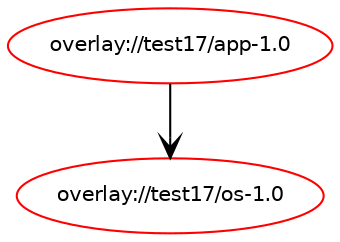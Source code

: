 digraph prolog {

newrank=true;
concentrate=true;
compound=true;
graph [rankdir=TD];#, ranksep=2.5, nodesep=0.2];
edge  [arrowhead=vee];
node  [fontname=Helvetica,fontsize=10];

"overlay://test17/app-1.0" [color=red, href="../test17/app-1.0-depend.svg"];
"overlay://test17/app-1.0" -> "overlay://test17/os-1.0"
"overlay://test17/os-1.0" [color=red, href="../test17/os-1.0-depend.svg"];
}
